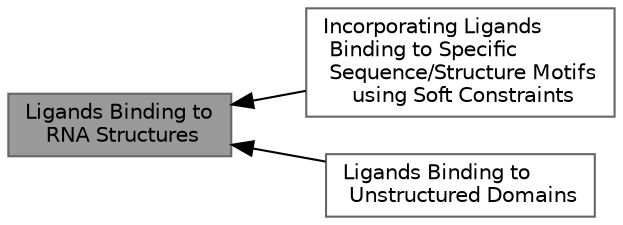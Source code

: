 digraph "Ligands Binding to RNA Structures"
{
 // INTERACTIVE_SVG=YES
 // LATEX_PDF_SIZE
  bgcolor="transparent";
  edge [fontname=Helvetica,fontsize=10,labelfontname=Helvetica,labelfontsize=10];
  node [fontname=Helvetica,fontsize=10,shape=box,height=0.2,width=0.4];
  rankdir=LR;
  Node3 [label="Incorporating Ligands\l Binding to Specific\l Sequence/Structure Motifs\l using Soft Constraints",height=0.2,width=0.4,color="grey40", fillcolor="white", style="filled",URL="$group__constraints__ligand.html",tooltip="Ligand binding to specific hairpin/interior loop like motifs using the Soft Constraints feature."];
  Node1 [label="Ligands Binding to\l RNA Structures",height=0.2,width=0.4,color="gray40", fillcolor="grey60", style="filled", fontcolor="black",tooltip="Simple Extensions to Model Ligand Binding to RNA Structures."];
  Node2 [label="Ligands Binding to\l Unstructured Domains",height=0.2,width=0.4,color="grey40", fillcolor="white", style="filled",URL="$group__ligands__up.html",tooltip="Add ligand binding to loop regions using the Unstructured Domains feature."];
  Node1->Node2 [shape=plaintext, dir="back", style="solid"];
  Node1->Node3 [shape=plaintext, dir="back", style="solid"];
}
